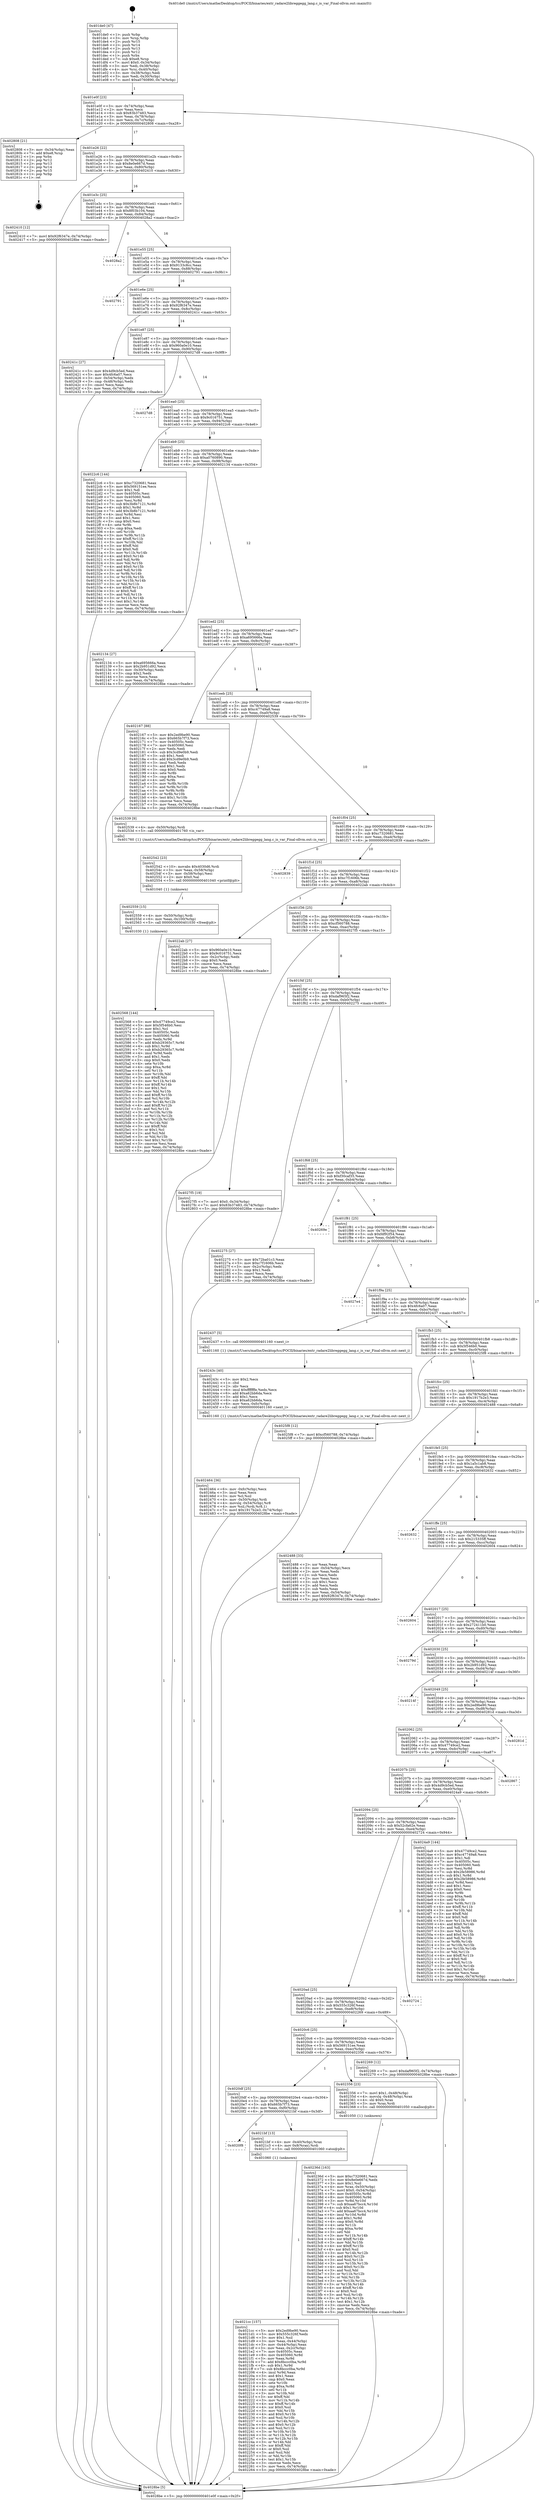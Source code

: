 digraph "0x401de0" {
  label = "0x401de0 (/mnt/c/Users/mathe/Desktop/tcc/POCII/binaries/extr_radare2libreggegg_lang.c_is_var_Final-ollvm.out::main(0))"
  labelloc = "t"
  node[shape=record]

  Entry [label="",width=0.3,height=0.3,shape=circle,fillcolor=black,style=filled]
  "0x401e0f" [label="{
     0x401e0f [23]\l
     | [instrs]\l
     &nbsp;&nbsp;0x401e0f \<+3\>: mov -0x74(%rbp),%eax\l
     &nbsp;&nbsp;0x401e12 \<+2\>: mov %eax,%ecx\l
     &nbsp;&nbsp;0x401e14 \<+6\>: sub $0x83b37483,%ecx\l
     &nbsp;&nbsp;0x401e1a \<+3\>: mov %eax,-0x78(%rbp)\l
     &nbsp;&nbsp;0x401e1d \<+3\>: mov %ecx,-0x7c(%rbp)\l
     &nbsp;&nbsp;0x401e20 \<+6\>: je 0000000000402808 \<main+0xa28\>\l
  }"]
  "0x402808" [label="{
     0x402808 [21]\l
     | [instrs]\l
     &nbsp;&nbsp;0x402808 \<+3\>: mov -0x34(%rbp),%eax\l
     &nbsp;&nbsp;0x40280b \<+7\>: add $0xe8,%rsp\l
     &nbsp;&nbsp;0x402812 \<+1\>: pop %rbx\l
     &nbsp;&nbsp;0x402813 \<+2\>: pop %r12\l
     &nbsp;&nbsp;0x402815 \<+2\>: pop %r13\l
     &nbsp;&nbsp;0x402817 \<+2\>: pop %r14\l
     &nbsp;&nbsp;0x402819 \<+2\>: pop %r15\l
     &nbsp;&nbsp;0x40281b \<+1\>: pop %rbp\l
     &nbsp;&nbsp;0x40281c \<+1\>: ret\l
  }"]
  "0x401e26" [label="{
     0x401e26 [22]\l
     | [instrs]\l
     &nbsp;&nbsp;0x401e26 \<+5\>: jmp 0000000000401e2b \<main+0x4b\>\l
     &nbsp;&nbsp;0x401e2b \<+3\>: mov -0x78(%rbp),%eax\l
     &nbsp;&nbsp;0x401e2e \<+5\>: sub $0x8e0e667d,%eax\l
     &nbsp;&nbsp;0x401e33 \<+3\>: mov %eax,-0x80(%rbp)\l
     &nbsp;&nbsp;0x401e36 \<+6\>: je 0000000000402410 \<main+0x630\>\l
  }"]
  Exit [label="",width=0.3,height=0.3,shape=circle,fillcolor=black,style=filled,peripheries=2]
  "0x402410" [label="{
     0x402410 [12]\l
     | [instrs]\l
     &nbsp;&nbsp;0x402410 \<+7\>: movl $0x92f6347e,-0x74(%rbp)\l
     &nbsp;&nbsp;0x402417 \<+5\>: jmp 00000000004028be \<main+0xade\>\l
  }"]
  "0x401e3c" [label="{
     0x401e3c [25]\l
     | [instrs]\l
     &nbsp;&nbsp;0x401e3c \<+5\>: jmp 0000000000401e41 \<main+0x61\>\l
     &nbsp;&nbsp;0x401e41 \<+3\>: mov -0x78(%rbp),%eax\l
     &nbsp;&nbsp;0x401e44 \<+5\>: sub $0x8f03b104,%eax\l
     &nbsp;&nbsp;0x401e49 \<+6\>: mov %eax,-0x84(%rbp)\l
     &nbsp;&nbsp;0x401e4f \<+6\>: je 00000000004028a2 \<main+0xac2\>\l
  }"]
  "0x402568" [label="{
     0x402568 [144]\l
     | [instrs]\l
     &nbsp;&nbsp;0x402568 \<+5\>: mov $0x47749ce2,%eax\l
     &nbsp;&nbsp;0x40256d \<+5\>: mov $0x5f546b0,%esi\l
     &nbsp;&nbsp;0x402572 \<+2\>: mov $0x1,%cl\l
     &nbsp;&nbsp;0x402574 \<+7\>: mov 0x40505c,%edx\l
     &nbsp;&nbsp;0x40257b \<+8\>: mov 0x405060,%r8d\l
     &nbsp;&nbsp;0x402583 \<+3\>: mov %edx,%r9d\l
     &nbsp;&nbsp;0x402586 \<+7\>: add $0xb29365c7,%r9d\l
     &nbsp;&nbsp;0x40258d \<+4\>: sub $0x1,%r9d\l
     &nbsp;&nbsp;0x402591 \<+7\>: sub $0xb29365c7,%r9d\l
     &nbsp;&nbsp;0x402598 \<+4\>: imul %r9d,%edx\l
     &nbsp;&nbsp;0x40259c \<+3\>: and $0x1,%edx\l
     &nbsp;&nbsp;0x40259f \<+3\>: cmp $0x0,%edx\l
     &nbsp;&nbsp;0x4025a2 \<+4\>: sete %r10b\l
     &nbsp;&nbsp;0x4025a6 \<+4\>: cmp $0xa,%r8d\l
     &nbsp;&nbsp;0x4025aa \<+4\>: setl %r11b\l
     &nbsp;&nbsp;0x4025ae \<+3\>: mov %r10b,%bl\l
     &nbsp;&nbsp;0x4025b1 \<+3\>: xor $0xff,%bl\l
     &nbsp;&nbsp;0x4025b4 \<+3\>: mov %r11b,%r14b\l
     &nbsp;&nbsp;0x4025b7 \<+4\>: xor $0xff,%r14b\l
     &nbsp;&nbsp;0x4025bb \<+3\>: xor $0x1,%cl\l
     &nbsp;&nbsp;0x4025be \<+3\>: mov %bl,%r15b\l
     &nbsp;&nbsp;0x4025c1 \<+4\>: and $0xff,%r15b\l
     &nbsp;&nbsp;0x4025c5 \<+3\>: and %cl,%r10b\l
     &nbsp;&nbsp;0x4025c8 \<+3\>: mov %r14b,%r12b\l
     &nbsp;&nbsp;0x4025cb \<+4\>: and $0xff,%r12b\l
     &nbsp;&nbsp;0x4025cf \<+3\>: and %cl,%r11b\l
     &nbsp;&nbsp;0x4025d2 \<+3\>: or %r10b,%r15b\l
     &nbsp;&nbsp;0x4025d5 \<+3\>: or %r11b,%r12b\l
     &nbsp;&nbsp;0x4025d8 \<+3\>: xor %r12b,%r15b\l
     &nbsp;&nbsp;0x4025db \<+3\>: or %r14b,%bl\l
     &nbsp;&nbsp;0x4025de \<+3\>: xor $0xff,%bl\l
     &nbsp;&nbsp;0x4025e1 \<+3\>: or $0x1,%cl\l
     &nbsp;&nbsp;0x4025e4 \<+2\>: and %cl,%bl\l
     &nbsp;&nbsp;0x4025e6 \<+3\>: or %bl,%r15b\l
     &nbsp;&nbsp;0x4025e9 \<+4\>: test $0x1,%r15b\l
     &nbsp;&nbsp;0x4025ed \<+3\>: cmovne %esi,%eax\l
     &nbsp;&nbsp;0x4025f0 \<+3\>: mov %eax,-0x74(%rbp)\l
     &nbsp;&nbsp;0x4025f3 \<+5\>: jmp 00000000004028be \<main+0xade\>\l
  }"]
  "0x4028a2" [label="{
     0x4028a2\l
  }", style=dashed]
  "0x401e55" [label="{
     0x401e55 [25]\l
     | [instrs]\l
     &nbsp;&nbsp;0x401e55 \<+5\>: jmp 0000000000401e5a \<main+0x7a\>\l
     &nbsp;&nbsp;0x401e5a \<+3\>: mov -0x78(%rbp),%eax\l
     &nbsp;&nbsp;0x401e5d \<+5\>: sub $0x9133c8cc,%eax\l
     &nbsp;&nbsp;0x401e62 \<+6\>: mov %eax,-0x88(%rbp)\l
     &nbsp;&nbsp;0x401e68 \<+6\>: je 0000000000402791 \<main+0x9b1\>\l
  }"]
  "0x402559" [label="{
     0x402559 [15]\l
     | [instrs]\l
     &nbsp;&nbsp;0x402559 \<+4\>: mov -0x50(%rbp),%rdi\l
     &nbsp;&nbsp;0x40255d \<+6\>: mov %eax,-0x100(%rbp)\l
     &nbsp;&nbsp;0x402563 \<+5\>: call 0000000000401030 \<free@plt\>\l
     | [calls]\l
     &nbsp;&nbsp;0x401030 \{1\} (unknown)\l
  }"]
  "0x402791" [label="{
     0x402791\l
  }", style=dashed]
  "0x401e6e" [label="{
     0x401e6e [25]\l
     | [instrs]\l
     &nbsp;&nbsp;0x401e6e \<+5\>: jmp 0000000000401e73 \<main+0x93\>\l
     &nbsp;&nbsp;0x401e73 \<+3\>: mov -0x78(%rbp),%eax\l
     &nbsp;&nbsp;0x401e76 \<+5\>: sub $0x92f6347e,%eax\l
     &nbsp;&nbsp;0x401e7b \<+6\>: mov %eax,-0x8c(%rbp)\l
     &nbsp;&nbsp;0x401e81 \<+6\>: je 000000000040241c \<main+0x63c\>\l
  }"]
  "0x402542" [label="{
     0x402542 [23]\l
     | [instrs]\l
     &nbsp;&nbsp;0x402542 \<+10\>: movabs $0x4030d6,%rdi\l
     &nbsp;&nbsp;0x40254c \<+3\>: mov %eax,-0x58(%rbp)\l
     &nbsp;&nbsp;0x40254f \<+3\>: mov -0x58(%rbp),%esi\l
     &nbsp;&nbsp;0x402552 \<+2\>: mov $0x0,%al\l
     &nbsp;&nbsp;0x402554 \<+5\>: call 0000000000401040 \<printf@plt\>\l
     | [calls]\l
     &nbsp;&nbsp;0x401040 \{1\} (unknown)\l
  }"]
  "0x40241c" [label="{
     0x40241c [27]\l
     | [instrs]\l
     &nbsp;&nbsp;0x40241c \<+5\>: mov $0x4d9cb5ed,%eax\l
     &nbsp;&nbsp;0x402421 \<+5\>: mov $0x4fc6a07,%ecx\l
     &nbsp;&nbsp;0x402426 \<+3\>: mov -0x54(%rbp),%edx\l
     &nbsp;&nbsp;0x402429 \<+3\>: cmp -0x48(%rbp),%edx\l
     &nbsp;&nbsp;0x40242c \<+3\>: cmovl %ecx,%eax\l
     &nbsp;&nbsp;0x40242f \<+3\>: mov %eax,-0x74(%rbp)\l
     &nbsp;&nbsp;0x402432 \<+5\>: jmp 00000000004028be \<main+0xade\>\l
  }"]
  "0x401e87" [label="{
     0x401e87 [25]\l
     | [instrs]\l
     &nbsp;&nbsp;0x401e87 \<+5\>: jmp 0000000000401e8c \<main+0xac\>\l
     &nbsp;&nbsp;0x401e8c \<+3\>: mov -0x78(%rbp),%eax\l
     &nbsp;&nbsp;0x401e8f \<+5\>: sub $0x960a0e10,%eax\l
     &nbsp;&nbsp;0x401e94 \<+6\>: mov %eax,-0x90(%rbp)\l
     &nbsp;&nbsp;0x401e9a \<+6\>: je 00000000004027d8 \<main+0x9f8\>\l
  }"]
  "0x402464" [label="{
     0x402464 [36]\l
     | [instrs]\l
     &nbsp;&nbsp;0x402464 \<+6\>: mov -0xfc(%rbp),%ecx\l
     &nbsp;&nbsp;0x40246a \<+3\>: imul %eax,%ecx\l
     &nbsp;&nbsp;0x40246d \<+3\>: mov %cl,%sil\l
     &nbsp;&nbsp;0x402470 \<+4\>: mov -0x50(%rbp),%rdi\l
     &nbsp;&nbsp;0x402474 \<+4\>: movslq -0x54(%rbp),%r8\l
     &nbsp;&nbsp;0x402478 \<+4\>: mov %sil,(%rdi,%r8,1)\l
     &nbsp;&nbsp;0x40247c \<+7\>: movl $0x1917b2e3,-0x74(%rbp)\l
     &nbsp;&nbsp;0x402483 \<+5\>: jmp 00000000004028be \<main+0xade\>\l
  }"]
  "0x4027d8" [label="{
     0x4027d8\l
  }", style=dashed]
  "0x401ea0" [label="{
     0x401ea0 [25]\l
     | [instrs]\l
     &nbsp;&nbsp;0x401ea0 \<+5\>: jmp 0000000000401ea5 \<main+0xc5\>\l
     &nbsp;&nbsp;0x401ea5 \<+3\>: mov -0x78(%rbp),%eax\l
     &nbsp;&nbsp;0x401ea8 \<+5\>: sub $0x9c016751,%eax\l
     &nbsp;&nbsp;0x401ead \<+6\>: mov %eax,-0x94(%rbp)\l
     &nbsp;&nbsp;0x401eb3 \<+6\>: je 00000000004022c6 \<main+0x4e6\>\l
  }"]
  "0x40243c" [label="{
     0x40243c [40]\l
     | [instrs]\l
     &nbsp;&nbsp;0x40243c \<+5\>: mov $0x2,%ecx\l
     &nbsp;&nbsp;0x402441 \<+1\>: cltd\l
     &nbsp;&nbsp;0x402442 \<+2\>: idiv %ecx\l
     &nbsp;&nbsp;0x402444 \<+6\>: imul $0xfffffffe,%edx,%ecx\l
     &nbsp;&nbsp;0x40244a \<+6\>: add $0xa62bb6da,%ecx\l
     &nbsp;&nbsp;0x402450 \<+3\>: add $0x1,%ecx\l
     &nbsp;&nbsp;0x402453 \<+6\>: sub $0xa62bb6da,%ecx\l
     &nbsp;&nbsp;0x402459 \<+6\>: mov %ecx,-0xfc(%rbp)\l
     &nbsp;&nbsp;0x40245f \<+5\>: call 0000000000401160 \<next_i\>\l
     | [calls]\l
     &nbsp;&nbsp;0x401160 \{1\} (/mnt/c/Users/mathe/Desktop/tcc/POCII/binaries/extr_radare2libreggegg_lang.c_is_var_Final-ollvm.out::next_i)\l
  }"]
  "0x4022c6" [label="{
     0x4022c6 [144]\l
     | [instrs]\l
     &nbsp;&nbsp;0x4022c6 \<+5\>: mov $0xc7320681,%eax\l
     &nbsp;&nbsp;0x4022cb \<+5\>: mov $0x569151ee,%ecx\l
     &nbsp;&nbsp;0x4022d0 \<+2\>: mov $0x1,%dl\l
     &nbsp;&nbsp;0x4022d2 \<+7\>: mov 0x40505c,%esi\l
     &nbsp;&nbsp;0x4022d9 \<+7\>: mov 0x405060,%edi\l
     &nbsp;&nbsp;0x4022e0 \<+3\>: mov %esi,%r8d\l
     &nbsp;&nbsp;0x4022e3 \<+7\>: sub $0x3b8b7121,%r8d\l
     &nbsp;&nbsp;0x4022ea \<+4\>: sub $0x1,%r8d\l
     &nbsp;&nbsp;0x4022ee \<+7\>: add $0x3b8b7121,%r8d\l
     &nbsp;&nbsp;0x4022f5 \<+4\>: imul %r8d,%esi\l
     &nbsp;&nbsp;0x4022f9 \<+3\>: and $0x1,%esi\l
     &nbsp;&nbsp;0x4022fc \<+3\>: cmp $0x0,%esi\l
     &nbsp;&nbsp;0x4022ff \<+4\>: sete %r9b\l
     &nbsp;&nbsp;0x402303 \<+3\>: cmp $0xa,%edi\l
     &nbsp;&nbsp;0x402306 \<+4\>: setl %r10b\l
     &nbsp;&nbsp;0x40230a \<+3\>: mov %r9b,%r11b\l
     &nbsp;&nbsp;0x40230d \<+4\>: xor $0xff,%r11b\l
     &nbsp;&nbsp;0x402311 \<+3\>: mov %r10b,%bl\l
     &nbsp;&nbsp;0x402314 \<+3\>: xor $0xff,%bl\l
     &nbsp;&nbsp;0x402317 \<+3\>: xor $0x0,%dl\l
     &nbsp;&nbsp;0x40231a \<+3\>: mov %r11b,%r14b\l
     &nbsp;&nbsp;0x40231d \<+4\>: and $0x0,%r14b\l
     &nbsp;&nbsp;0x402321 \<+3\>: and %dl,%r9b\l
     &nbsp;&nbsp;0x402324 \<+3\>: mov %bl,%r15b\l
     &nbsp;&nbsp;0x402327 \<+4\>: and $0x0,%r15b\l
     &nbsp;&nbsp;0x40232b \<+3\>: and %dl,%r10b\l
     &nbsp;&nbsp;0x40232e \<+3\>: or %r9b,%r14b\l
     &nbsp;&nbsp;0x402331 \<+3\>: or %r10b,%r15b\l
     &nbsp;&nbsp;0x402334 \<+3\>: xor %r15b,%r14b\l
     &nbsp;&nbsp;0x402337 \<+3\>: or %bl,%r11b\l
     &nbsp;&nbsp;0x40233a \<+4\>: xor $0xff,%r11b\l
     &nbsp;&nbsp;0x40233e \<+3\>: or $0x0,%dl\l
     &nbsp;&nbsp;0x402341 \<+3\>: and %dl,%r11b\l
     &nbsp;&nbsp;0x402344 \<+3\>: or %r11b,%r14b\l
     &nbsp;&nbsp;0x402347 \<+4\>: test $0x1,%r14b\l
     &nbsp;&nbsp;0x40234b \<+3\>: cmovne %ecx,%eax\l
     &nbsp;&nbsp;0x40234e \<+3\>: mov %eax,-0x74(%rbp)\l
     &nbsp;&nbsp;0x402351 \<+5\>: jmp 00000000004028be \<main+0xade\>\l
  }"]
  "0x401eb9" [label="{
     0x401eb9 [25]\l
     | [instrs]\l
     &nbsp;&nbsp;0x401eb9 \<+5\>: jmp 0000000000401ebe \<main+0xde\>\l
     &nbsp;&nbsp;0x401ebe \<+3\>: mov -0x78(%rbp),%eax\l
     &nbsp;&nbsp;0x401ec1 \<+5\>: sub $0xa0760890,%eax\l
     &nbsp;&nbsp;0x401ec6 \<+6\>: mov %eax,-0x98(%rbp)\l
     &nbsp;&nbsp;0x401ecc \<+6\>: je 0000000000402134 \<main+0x354\>\l
  }"]
  "0x40236d" [label="{
     0x40236d [163]\l
     | [instrs]\l
     &nbsp;&nbsp;0x40236d \<+5\>: mov $0xc7320681,%ecx\l
     &nbsp;&nbsp;0x402372 \<+5\>: mov $0x8e0e667d,%edx\l
     &nbsp;&nbsp;0x402377 \<+3\>: mov $0x1,%sil\l
     &nbsp;&nbsp;0x40237a \<+4\>: mov %rax,-0x50(%rbp)\l
     &nbsp;&nbsp;0x40237e \<+7\>: movl $0x0,-0x54(%rbp)\l
     &nbsp;&nbsp;0x402385 \<+8\>: mov 0x40505c,%r8d\l
     &nbsp;&nbsp;0x40238d \<+8\>: mov 0x405060,%r9d\l
     &nbsp;&nbsp;0x402395 \<+3\>: mov %r8d,%r10d\l
     &nbsp;&nbsp;0x402398 \<+7\>: sub $0xaa67bcc4,%r10d\l
     &nbsp;&nbsp;0x40239f \<+4\>: sub $0x1,%r10d\l
     &nbsp;&nbsp;0x4023a3 \<+7\>: add $0xaa67bcc4,%r10d\l
     &nbsp;&nbsp;0x4023aa \<+4\>: imul %r10d,%r8d\l
     &nbsp;&nbsp;0x4023ae \<+4\>: and $0x1,%r8d\l
     &nbsp;&nbsp;0x4023b2 \<+4\>: cmp $0x0,%r8d\l
     &nbsp;&nbsp;0x4023b6 \<+4\>: sete %r11b\l
     &nbsp;&nbsp;0x4023ba \<+4\>: cmp $0xa,%r9d\l
     &nbsp;&nbsp;0x4023be \<+3\>: setl %bl\l
     &nbsp;&nbsp;0x4023c1 \<+3\>: mov %r11b,%r14b\l
     &nbsp;&nbsp;0x4023c4 \<+4\>: xor $0xff,%r14b\l
     &nbsp;&nbsp;0x4023c8 \<+3\>: mov %bl,%r15b\l
     &nbsp;&nbsp;0x4023cb \<+4\>: xor $0xff,%r15b\l
     &nbsp;&nbsp;0x4023cf \<+4\>: xor $0x0,%sil\l
     &nbsp;&nbsp;0x4023d3 \<+3\>: mov %r14b,%r12b\l
     &nbsp;&nbsp;0x4023d6 \<+4\>: and $0x0,%r12b\l
     &nbsp;&nbsp;0x4023da \<+3\>: and %sil,%r11b\l
     &nbsp;&nbsp;0x4023dd \<+3\>: mov %r15b,%r13b\l
     &nbsp;&nbsp;0x4023e0 \<+4\>: and $0x0,%r13b\l
     &nbsp;&nbsp;0x4023e4 \<+3\>: and %sil,%bl\l
     &nbsp;&nbsp;0x4023e7 \<+3\>: or %r11b,%r12b\l
     &nbsp;&nbsp;0x4023ea \<+3\>: or %bl,%r13b\l
     &nbsp;&nbsp;0x4023ed \<+3\>: xor %r13b,%r12b\l
     &nbsp;&nbsp;0x4023f0 \<+3\>: or %r15b,%r14b\l
     &nbsp;&nbsp;0x4023f3 \<+4\>: xor $0xff,%r14b\l
     &nbsp;&nbsp;0x4023f7 \<+4\>: or $0x0,%sil\l
     &nbsp;&nbsp;0x4023fb \<+3\>: and %sil,%r14b\l
     &nbsp;&nbsp;0x4023fe \<+3\>: or %r14b,%r12b\l
     &nbsp;&nbsp;0x402401 \<+4\>: test $0x1,%r12b\l
     &nbsp;&nbsp;0x402405 \<+3\>: cmovne %edx,%ecx\l
     &nbsp;&nbsp;0x402408 \<+3\>: mov %ecx,-0x74(%rbp)\l
     &nbsp;&nbsp;0x40240b \<+5\>: jmp 00000000004028be \<main+0xade\>\l
  }"]
  "0x402134" [label="{
     0x402134 [27]\l
     | [instrs]\l
     &nbsp;&nbsp;0x402134 \<+5\>: mov $0xa695666a,%eax\l
     &nbsp;&nbsp;0x402139 \<+5\>: mov $0x2b951d92,%ecx\l
     &nbsp;&nbsp;0x40213e \<+3\>: mov -0x30(%rbp),%edx\l
     &nbsp;&nbsp;0x402141 \<+3\>: cmp $0x2,%edx\l
     &nbsp;&nbsp;0x402144 \<+3\>: cmovne %ecx,%eax\l
     &nbsp;&nbsp;0x402147 \<+3\>: mov %eax,-0x74(%rbp)\l
     &nbsp;&nbsp;0x40214a \<+5\>: jmp 00000000004028be \<main+0xade\>\l
  }"]
  "0x401ed2" [label="{
     0x401ed2 [25]\l
     | [instrs]\l
     &nbsp;&nbsp;0x401ed2 \<+5\>: jmp 0000000000401ed7 \<main+0xf7\>\l
     &nbsp;&nbsp;0x401ed7 \<+3\>: mov -0x78(%rbp),%eax\l
     &nbsp;&nbsp;0x401eda \<+5\>: sub $0xa695666a,%eax\l
     &nbsp;&nbsp;0x401edf \<+6\>: mov %eax,-0x9c(%rbp)\l
     &nbsp;&nbsp;0x401ee5 \<+6\>: je 0000000000402167 \<main+0x387\>\l
  }"]
  "0x4028be" [label="{
     0x4028be [5]\l
     | [instrs]\l
     &nbsp;&nbsp;0x4028be \<+5\>: jmp 0000000000401e0f \<main+0x2f\>\l
  }"]
  "0x401de0" [label="{
     0x401de0 [47]\l
     | [instrs]\l
     &nbsp;&nbsp;0x401de0 \<+1\>: push %rbp\l
     &nbsp;&nbsp;0x401de1 \<+3\>: mov %rsp,%rbp\l
     &nbsp;&nbsp;0x401de4 \<+2\>: push %r15\l
     &nbsp;&nbsp;0x401de6 \<+2\>: push %r14\l
     &nbsp;&nbsp;0x401de8 \<+2\>: push %r13\l
     &nbsp;&nbsp;0x401dea \<+2\>: push %r12\l
     &nbsp;&nbsp;0x401dec \<+1\>: push %rbx\l
     &nbsp;&nbsp;0x401ded \<+7\>: sub $0xe8,%rsp\l
     &nbsp;&nbsp;0x401df4 \<+7\>: movl $0x0,-0x34(%rbp)\l
     &nbsp;&nbsp;0x401dfb \<+3\>: mov %edi,-0x38(%rbp)\l
     &nbsp;&nbsp;0x401dfe \<+4\>: mov %rsi,-0x40(%rbp)\l
     &nbsp;&nbsp;0x401e02 \<+3\>: mov -0x38(%rbp),%edi\l
     &nbsp;&nbsp;0x401e05 \<+3\>: mov %edi,-0x30(%rbp)\l
     &nbsp;&nbsp;0x401e08 \<+7\>: movl $0xa0760890,-0x74(%rbp)\l
  }"]
  "0x4021cc" [label="{
     0x4021cc [157]\l
     | [instrs]\l
     &nbsp;&nbsp;0x4021cc \<+5\>: mov $0x2ed9be90,%ecx\l
     &nbsp;&nbsp;0x4021d1 \<+5\>: mov $0x555c326f,%edx\l
     &nbsp;&nbsp;0x4021d6 \<+3\>: mov $0x1,%sil\l
     &nbsp;&nbsp;0x4021d9 \<+3\>: mov %eax,-0x44(%rbp)\l
     &nbsp;&nbsp;0x4021dc \<+3\>: mov -0x44(%rbp),%eax\l
     &nbsp;&nbsp;0x4021df \<+3\>: mov %eax,-0x2c(%rbp)\l
     &nbsp;&nbsp;0x4021e2 \<+7\>: mov 0x40505c,%eax\l
     &nbsp;&nbsp;0x4021e9 \<+8\>: mov 0x405060,%r8d\l
     &nbsp;&nbsp;0x4021f1 \<+3\>: mov %eax,%r9d\l
     &nbsp;&nbsp;0x4021f4 \<+7\>: add $0x8bccc0ba,%r9d\l
     &nbsp;&nbsp;0x4021fb \<+4\>: sub $0x1,%r9d\l
     &nbsp;&nbsp;0x4021ff \<+7\>: sub $0x8bccc0ba,%r9d\l
     &nbsp;&nbsp;0x402206 \<+4\>: imul %r9d,%eax\l
     &nbsp;&nbsp;0x40220a \<+3\>: and $0x1,%eax\l
     &nbsp;&nbsp;0x40220d \<+3\>: cmp $0x0,%eax\l
     &nbsp;&nbsp;0x402210 \<+4\>: sete %r10b\l
     &nbsp;&nbsp;0x402214 \<+4\>: cmp $0xa,%r8d\l
     &nbsp;&nbsp;0x402218 \<+4\>: setl %r11b\l
     &nbsp;&nbsp;0x40221c \<+3\>: mov %r10b,%bl\l
     &nbsp;&nbsp;0x40221f \<+3\>: xor $0xff,%bl\l
     &nbsp;&nbsp;0x402222 \<+3\>: mov %r11b,%r14b\l
     &nbsp;&nbsp;0x402225 \<+4\>: xor $0xff,%r14b\l
     &nbsp;&nbsp;0x402229 \<+4\>: xor $0x0,%sil\l
     &nbsp;&nbsp;0x40222d \<+3\>: mov %bl,%r15b\l
     &nbsp;&nbsp;0x402230 \<+4\>: and $0x0,%r15b\l
     &nbsp;&nbsp;0x402234 \<+3\>: and %sil,%r10b\l
     &nbsp;&nbsp;0x402237 \<+3\>: mov %r14b,%r12b\l
     &nbsp;&nbsp;0x40223a \<+4\>: and $0x0,%r12b\l
     &nbsp;&nbsp;0x40223e \<+3\>: and %sil,%r11b\l
     &nbsp;&nbsp;0x402241 \<+3\>: or %r10b,%r15b\l
     &nbsp;&nbsp;0x402244 \<+3\>: or %r11b,%r12b\l
     &nbsp;&nbsp;0x402247 \<+3\>: xor %r12b,%r15b\l
     &nbsp;&nbsp;0x40224a \<+3\>: or %r14b,%bl\l
     &nbsp;&nbsp;0x40224d \<+3\>: xor $0xff,%bl\l
     &nbsp;&nbsp;0x402250 \<+4\>: or $0x0,%sil\l
     &nbsp;&nbsp;0x402254 \<+3\>: and %sil,%bl\l
     &nbsp;&nbsp;0x402257 \<+3\>: or %bl,%r15b\l
     &nbsp;&nbsp;0x40225a \<+4\>: test $0x1,%r15b\l
     &nbsp;&nbsp;0x40225e \<+3\>: cmovne %edx,%ecx\l
     &nbsp;&nbsp;0x402261 \<+3\>: mov %ecx,-0x74(%rbp)\l
     &nbsp;&nbsp;0x402264 \<+5\>: jmp 00000000004028be \<main+0xade\>\l
  }"]
  "0x402167" [label="{
     0x402167 [88]\l
     | [instrs]\l
     &nbsp;&nbsp;0x402167 \<+5\>: mov $0x2ed9be90,%eax\l
     &nbsp;&nbsp;0x40216c \<+5\>: mov $0x665b7f73,%ecx\l
     &nbsp;&nbsp;0x402171 \<+7\>: mov 0x40505c,%edx\l
     &nbsp;&nbsp;0x402178 \<+7\>: mov 0x405060,%esi\l
     &nbsp;&nbsp;0x40217f \<+2\>: mov %edx,%edi\l
     &nbsp;&nbsp;0x402181 \<+6\>: sub $0x3cd9e0b9,%edi\l
     &nbsp;&nbsp;0x402187 \<+3\>: sub $0x1,%edi\l
     &nbsp;&nbsp;0x40218a \<+6\>: add $0x3cd9e0b9,%edi\l
     &nbsp;&nbsp;0x402190 \<+3\>: imul %edi,%edx\l
     &nbsp;&nbsp;0x402193 \<+3\>: and $0x1,%edx\l
     &nbsp;&nbsp;0x402196 \<+3\>: cmp $0x0,%edx\l
     &nbsp;&nbsp;0x402199 \<+4\>: sete %r8b\l
     &nbsp;&nbsp;0x40219d \<+3\>: cmp $0xa,%esi\l
     &nbsp;&nbsp;0x4021a0 \<+4\>: setl %r9b\l
     &nbsp;&nbsp;0x4021a4 \<+3\>: mov %r8b,%r10b\l
     &nbsp;&nbsp;0x4021a7 \<+3\>: and %r9b,%r10b\l
     &nbsp;&nbsp;0x4021aa \<+3\>: xor %r9b,%r8b\l
     &nbsp;&nbsp;0x4021ad \<+3\>: or %r8b,%r10b\l
     &nbsp;&nbsp;0x4021b0 \<+4\>: test $0x1,%r10b\l
     &nbsp;&nbsp;0x4021b4 \<+3\>: cmovne %ecx,%eax\l
     &nbsp;&nbsp;0x4021b7 \<+3\>: mov %eax,-0x74(%rbp)\l
     &nbsp;&nbsp;0x4021ba \<+5\>: jmp 00000000004028be \<main+0xade\>\l
  }"]
  "0x401eeb" [label="{
     0x401eeb [25]\l
     | [instrs]\l
     &nbsp;&nbsp;0x401eeb \<+5\>: jmp 0000000000401ef0 \<main+0x110\>\l
     &nbsp;&nbsp;0x401ef0 \<+3\>: mov -0x78(%rbp),%eax\l
     &nbsp;&nbsp;0x401ef3 \<+5\>: sub $0xc47749a8,%eax\l
     &nbsp;&nbsp;0x401ef8 \<+6\>: mov %eax,-0xa0(%rbp)\l
     &nbsp;&nbsp;0x401efe \<+6\>: je 0000000000402539 \<main+0x759\>\l
  }"]
  "0x4020f8" [label="{
     0x4020f8\l
  }", style=dashed]
  "0x402539" [label="{
     0x402539 [9]\l
     | [instrs]\l
     &nbsp;&nbsp;0x402539 \<+4\>: mov -0x50(%rbp),%rdi\l
     &nbsp;&nbsp;0x40253d \<+5\>: call 0000000000401760 \<is_var\>\l
     | [calls]\l
     &nbsp;&nbsp;0x401760 \{1\} (/mnt/c/Users/mathe/Desktop/tcc/POCII/binaries/extr_radare2libreggegg_lang.c_is_var_Final-ollvm.out::is_var)\l
  }"]
  "0x401f04" [label="{
     0x401f04 [25]\l
     | [instrs]\l
     &nbsp;&nbsp;0x401f04 \<+5\>: jmp 0000000000401f09 \<main+0x129\>\l
     &nbsp;&nbsp;0x401f09 \<+3\>: mov -0x78(%rbp),%eax\l
     &nbsp;&nbsp;0x401f0c \<+5\>: sub $0xc7320681,%eax\l
     &nbsp;&nbsp;0x401f11 \<+6\>: mov %eax,-0xa4(%rbp)\l
     &nbsp;&nbsp;0x401f17 \<+6\>: je 0000000000402839 \<main+0xa59\>\l
  }"]
  "0x4021bf" [label="{
     0x4021bf [13]\l
     | [instrs]\l
     &nbsp;&nbsp;0x4021bf \<+4\>: mov -0x40(%rbp),%rax\l
     &nbsp;&nbsp;0x4021c3 \<+4\>: mov 0x8(%rax),%rdi\l
     &nbsp;&nbsp;0x4021c7 \<+5\>: call 0000000000401060 \<atoi@plt\>\l
     | [calls]\l
     &nbsp;&nbsp;0x401060 \{1\} (unknown)\l
  }"]
  "0x402839" [label="{
     0x402839\l
  }", style=dashed]
  "0x401f1d" [label="{
     0x401f1d [25]\l
     | [instrs]\l
     &nbsp;&nbsp;0x401f1d \<+5\>: jmp 0000000000401f22 \<main+0x142\>\l
     &nbsp;&nbsp;0x401f22 \<+3\>: mov -0x78(%rbp),%eax\l
     &nbsp;&nbsp;0x401f25 \<+5\>: sub $0xc7f1606b,%eax\l
     &nbsp;&nbsp;0x401f2a \<+6\>: mov %eax,-0xa8(%rbp)\l
     &nbsp;&nbsp;0x401f30 \<+6\>: je 00000000004022ab \<main+0x4cb\>\l
  }"]
  "0x4020df" [label="{
     0x4020df [25]\l
     | [instrs]\l
     &nbsp;&nbsp;0x4020df \<+5\>: jmp 00000000004020e4 \<main+0x304\>\l
     &nbsp;&nbsp;0x4020e4 \<+3\>: mov -0x78(%rbp),%eax\l
     &nbsp;&nbsp;0x4020e7 \<+5\>: sub $0x665b7f73,%eax\l
     &nbsp;&nbsp;0x4020ec \<+6\>: mov %eax,-0xf0(%rbp)\l
     &nbsp;&nbsp;0x4020f2 \<+6\>: je 00000000004021bf \<main+0x3df\>\l
  }"]
  "0x4022ab" [label="{
     0x4022ab [27]\l
     | [instrs]\l
     &nbsp;&nbsp;0x4022ab \<+5\>: mov $0x960a0e10,%eax\l
     &nbsp;&nbsp;0x4022b0 \<+5\>: mov $0x9c016751,%ecx\l
     &nbsp;&nbsp;0x4022b5 \<+3\>: mov -0x2c(%rbp),%edx\l
     &nbsp;&nbsp;0x4022b8 \<+3\>: cmp $0x0,%edx\l
     &nbsp;&nbsp;0x4022bb \<+3\>: cmove %ecx,%eax\l
     &nbsp;&nbsp;0x4022be \<+3\>: mov %eax,-0x74(%rbp)\l
     &nbsp;&nbsp;0x4022c1 \<+5\>: jmp 00000000004028be \<main+0xade\>\l
  }"]
  "0x401f36" [label="{
     0x401f36 [25]\l
     | [instrs]\l
     &nbsp;&nbsp;0x401f36 \<+5\>: jmp 0000000000401f3b \<main+0x15b\>\l
     &nbsp;&nbsp;0x401f3b \<+3\>: mov -0x78(%rbp),%eax\l
     &nbsp;&nbsp;0x401f3e \<+5\>: sub $0xcf560788,%eax\l
     &nbsp;&nbsp;0x401f43 \<+6\>: mov %eax,-0xac(%rbp)\l
     &nbsp;&nbsp;0x401f49 \<+6\>: je 00000000004027f5 \<main+0xa15\>\l
  }"]
  "0x402356" [label="{
     0x402356 [23]\l
     | [instrs]\l
     &nbsp;&nbsp;0x402356 \<+7\>: movl $0x1,-0x48(%rbp)\l
     &nbsp;&nbsp;0x40235d \<+4\>: movslq -0x48(%rbp),%rax\l
     &nbsp;&nbsp;0x402361 \<+4\>: shl $0x0,%rax\l
     &nbsp;&nbsp;0x402365 \<+3\>: mov %rax,%rdi\l
     &nbsp;&nbsp;0x402368 \<+5\>: call 0000000000401050 \<malloc@plt\>\l
     | [calls]\l
     &nbsp;&nbsp;0x401050 \{1\} (unknown)\l
  }"]
  "0x4027f5" [label="{
     0x4027f5 [19]\l
     | [instrs]\l
     &nbsp;&nbsp;0x4027f5 \<+7\>: movl $0x0,-0x34(%rbp)\l
     &nbsp;&nbsp;0x4027fc \<+7\>: movl $0x83b37483,-0x74(%rbp)\l
     &nbsp;&nbsp;0x402803 \<+5\>: jmp 00000000004028be \<main+0xade\>\l
  }"]
  "0x401f4f" [label="{
     0x401f4f [25]\l
     | [instrs]\l
     &nbsp;&nbsp;0x401f4f \<+5\>: jmp 0000000000401f54 \<main+0x174\>\l
     &nbsp;&nbsp;0x401f54 \<+3\>: mov -0x78(%rbp),%eax\l
     &nbsp;&nbsp;0x401f57 \<+5\>: sub $0xdaf965f2,%eax\l
     &nbsp;&nbsp;0x401f5c \<+6\>: mov %eax,-0xb0(%rbp)\l
     &nbsp;&nbsp;0x401f62 \<+6\>: je 0000000000402275 \<main+0x495\>\l
  }"]
  "0x4020c6" [label="{
     0x4020c6 [25]\l
     | [instrs]\l
     &nbsp;&nbsp;0x4020c6 \<+5\>: jmp 00000000004020cb \<main+0x2eb\>\l
     &nbsp;&nbsp;0x4020cb \<+3\>: mov -0x78(%rbp),%eax\l
     &nbsp;&nbsp;0x4020ce \<+5\>: sub $0x569151ee,%eax\l
     &nbsp;&nbsp;0x4020d3 \<+6\>: mov %eax,-0xec(%rbp)\l
     &nbsp;&nbsp;0x4020d9 \<+6\>: je 0000000000402356 \<main+0x576\>\l
  }"]
  "0x402275" [label="{
     0x402275 [27]\l
     | [instrs]\l
     &nbsp;&nbsp;0x402275 \<+5\>: mov $0x72ba01c3,%eax\l
     &nbsp;&nbsp;0x40227a \<+5\>: mov $0xc7f1606b,%ecx\l
     &nbsp;&nbsp;0x40227f \<+3\>: mov -0x2c(%rbp),%edx\l
     &nbsp;&nbsp;0x402282 \<+3\>: cmp $0x1,%edx\l
     &nbsp;&nbsp;0x402285 \<+3\>: cmovl %ecx,%eax\l
     &nbsp;&nbsp;0x402288 \<+3\>: mov %eax,-0x74(%rbp)\l
     &nbsp;&nbsp;0x40228b \<+5\>: jmp 00000000004028be \<main+0xade\>\l
  }"]
  "0x401f68" [label="{
     0x401f68 [25]\l
     | [instrs]\l
     &nbsp;&nbsp;0x401f68 \<+5\>: jmp 0000000000401f6d \<main+0x18d\>\l
     &nbsp;&nbsp;0x401f6d \<+3\>: mov -0x78(%rbp),%eax\l
     &nbsp;&nbsp;0x401f70 \<+5\>: sub $0xf30caf35,%eax\l
     &nbsp;&nbsp;0x401f75 \<+6\>: mov %eax,-0xb4(%rbp)\l
     &nbsp;&nbsp;0x401f7b \<+6\>: je 000000000040269e \<main+0x8be\>\l
  }"]
  "0x402269" [label="{
     0x402269 [12]\l
     | [instrs]\l
     &nbsp;&nbsp;0x402269 \<+7\>: movl $0xdaf965f2,-0x74(%rbp)\l
     &nbsp;&nbsp;0x402270 \<+5\>: jmp 00000000004028be \<main+0xade\>\l
  }"]
  "0x40269e" [label="{
     0x40269e\l
  }", style=dashed]
  "0x401f81" [label="{
     0x401f81 [25]\l
     | [instrs]\l
     &nbsp;&nbsp;0x401f81 \<+5\>: jmp 0000000000401f86 \<main+0x1a6\>\l
     &nbsp;&nbsp;0x401f86 \<+3\>: mov -0x78(%rbp),%eax\l
     &nbsp;&nbsp;0x401f89 \<+5\>: sub $0xfdf92f54,%eax\l
     &nbsp;&nbsp;0x401f8e \<+6\>: mov %eax,-0xb8(%rbp)\l
     &nbsp;&nbsp;0x401f94 \<+6\>: je 00000000004027e4 \<main+0xa04\>\l
  }"]
  "0x4020ad" [label="{
     0x4020ad [25]\l
     | [instrs]\l
     &nbsp;&nbsp;0x4020ad \<+5\>: jmp 00000000004020b2 \<main+0x2d2\>\l
     &nbsp;&nbsp;0x4020b2 \<+3\>: mov -0x78(%rbp),%eax\l
     &nbsp;&nbsp;0x4020b5 \<+5\>: sub $0x555c326f,%eax\l
     &nbsp;&nbsp;0x4020ba \<+6\>: mov %eax,-0xe8(%rbp)\l
     &nbsp;&nbsp;0x4020c0 \<+6\>: je 0000000000402269 \<main+0x489\>\l
  }"]
  "0x4027e4" [label="{
     0x4027e4\l
  }", style=dashed]
  "0x401f9a" [label="{
     0x401f9a [25]\l
     | [instrs]\l
     &nbsp;&nbsp;0x401f9a \<+5\>: jmp 0000000000401f9f \<main+0x1bf\>\l
     &nbsp;&nbsp;0x401f9f \<+3\>: mov -0x78(%rbp),%eax\l
     &nbsp;&nbsp;0x401fa2 \<+5\>: sub $0x4fc6a07,%eax\l
     &nbsp;&nbsp;0x401fa7 \<+6\>: mov %eax,-0xbc(%rbp)\l
     &nbsp;&nbsp;0x401fad \<+6\>: je 0000000000402437 \<main+0x657\>\l
  }"]
  "0x402724" [label="{
     0x402724\l
  }", style=dashed]
  "0x402437" [label="{
     0x402437 [5]\l
     | [instrs]\l
     &nbsp;&nbsp;0x402437 \<+5\>: call 0000000000401160 \<next_i\>\l
     | [calls]\l
     &nbsp;&nbsp;0x401160 \{1\} (/mnt/c/Users/mathe/Desktop/tcc/POCII/binaries/extr_radare2libreggegg_lang.c_is_var_Final-ollvm.out::next_i)\l
  }"]
  "0x401fb3" [label="{
     0x401fb3 [25]\l
     | [instrs]\l
     &nbsp;&nbsp;0x401fb3 \<+5\>: jmp 0000000000401fb8 \<main+0x1d8\>\l
     &nbsp;&nbsp;0x401fb8 \<+3\>: mov -0x78(%rbp),%eax\l
     &nbsp;&nbsp;0x401fbb \<+5\>: sub $0x5f546b0,%eax\l
     &nbsp;&nbsp;0x401fc0 \<+6\>: mov %eax,-0xc0(%rbp)\l
     &nbsp;&nbsp;0x401fc6 \<+6\>: je 00000000004025f8 \<main+0x818\>\l
  }"]
  "0x402094" [label="{
     0x402094 [25]\l
     | [instrs]\l
     &nbsp;&nbsp;0x402094 \<+5\>: jmp 0000000000402099 \<main+0x2b9\>\l
     &nbsp;&nbsp;0x402099 \<+3\>: mov -0x78(%rbp),%eax\l
     &nbsp;&nbsp;0x40209c \<+5\>: sub $0x52cfa62e,%eax\l
     &nbsp;&nbsp;0x4020a1 \<+6\>: mov %eax,-0xe4(%rbp)\l
     &nbsp;&nbsp;0x4020a7 \<+6\>: je 0000000000402724 \<main+0x944\>\l
  }"]
  "0x4025f8" [label="{
     0x4025f8 [12]\l
     | [instrs]\l
     &nbsp;&nbsp;0x4025f8 \<+7\>: movl $0xcf560788,-0x74(%rbp)\l
     &nbsp;&nbsp;0x4025ff \<+5\>: jmp 00000000004028be \<main+0xade\>\l
  }"]
  "0x401fcc" [label="{
     0x401fcc [25]\l
     | [instrs]\l
     &nbsp;&nbsp;0x401fcc \<+5\>: jmp 0000000000401fd1 \<main+0x1f1\>\l
     &nbsp;&nbsp;0x401fd1 \<+3\>: mov -0x78(%rbp),%eax\l
     &nbsp;&nbsp;0x401fd4 \<+5\>: sub $0x1917b2e3,%eax\l
     &nbsp;&nbsp;0x401fd9 \<+6\>: mov %eax,-0xc4(%rbp)\l
     &nbsp;&nbsp;0x401fdf \<+6\>: je 0000000000402488 \<main+0x6a8\>\l
  }"]
  "0x4024a9" [label="{
     0x4024a9 [144]\l
     | [instrs]\l
     &nbsp;&nbsp;0x4024a9 \<+5\>: mov $0x47749ce2,%eax\l
     &nbsp;&nbsp;0x4024ae \<+5\>: mov $0xc47749a8,%ecx\l
     &nbsp;&nbsp;0x4024b3 \<+2\>: mov $0x1,%dl\l
     &nbsp;&nbsp;0x4024b5 \<+7\>: mov 0x40505c,%esi\l
     &nbsp;&nbsp;0x4024bc \<+7\>: mov 0x405060,%edi\l
     &nbsp;&nbsp;0x4024c3 \<+3\>: mov %esi,%r8d\l
     &nbsp;&nbsp;0x4024c6 \<+7\>: sub $0x2fe58986,%r8d\l
     &nbsp;&nbsp;0x4024cd \<+4\>: sub $0x1,%r8d\l
     &nbsp;&nbsp;0x4024d1 \<+7\>: add $0x2fe58986,%r8d\l
     &nbsp;&nbsp;0x4024d8 \<+4\>: imul %r8d,%esi\l
     &nbsp;&nbsp;0x4024dc \<+3\>: and $0x1,%esi\l
     &nbsp;&nbsp;0x4024df \<+3\>: cmp $0x0,%esi\l
     &nbsp;&nbsp;0x4024e2 \<+4\>: sete %r9b\l
     &nbsp;&nbsp;0x4024e6 \<+3\>: cmp $0xa,%edi\l
     &nbsp;&nbsp;0x4024e9 \<+4\>: setl %r10b\l
     &nbsp;&nbsp;0x4024ed \<+3\>: mov %r9b,%r11b\l
     &nbsp;&nbsp;0x4024f0 \<+4\>: xor $0xff,%r11b\l
     &nbsp;&nbsp;0x4024f4 \<+3\>: mov %r10b,%bl\l
     &nbsp;&nbsp;0x4024f7 \<+3\>: xor $0xff,%bl\l
     &nbsp;&nbsp;0x4024fa \<+3\>: xor $0x0,%dl\l
     &nbsp;&nbsp;0x4024fd \<+3\>: mov %r11b,%r14b\l
     &nbsp;&nbsp;0x402500 \<+4\>: and $0x0,%r14b\l
     &nbsp;&nbsp;0x402504 \<+3\>: and %dl,%r9b\l
     &nbsp;&nbsp;0x402507 \<+3\>: mov %bl,%r15b\l
     &nbsp;&nbsp;0x40250a \<+4\>: and $0x0,%r15b\l
     &nbsp;&nbsp;0x40250e \<+3\>: and %dl,%r10b\l
     &nbsp;&nbsp;0x402511 \<+3\>: or %r9b,%r14b\l
     &nbsp;&nbsp;0x402514 \<+3\>: or %r10b,%r15b\l
     &nbsp;&nbsp;0x402517 \<+3\>: xor %r15b,%r14b\l
     &nbsp;&nbsp;0x40251a \<+3\>: or %bl,%r11b\l
     &nbsp;&nbsp;0x40251d \<+4\>: xor $0xff,%r11b\l
     &nbsp;&nbsp;0x402521 \<+3\>: or $0x0,%dl\l
     &nbsp;&nbsp;0x402524 \<+3\>: and %dl,%r11b\l
     &nbsp;&nbsp;0x402527 \<+3\>: or %r11b,%r14b\l
     &nbsp;&nbsp;0x40252a \<+4\>: test $0x1,%r14b\l
     &nbsp;&nbsp;0x40252e \<+3\>: cmovne %ecx,%eax\l
     &nbsp;&nbsp;0x402531 \<+3\>: mov %eax,-0x74(%rbp)\l
     &nbsp;&nbsp;0x402534 \<+5\>: jmp 00000000004028be \<main+0xade\>\l
  }"]
  "0x402488" [label="{
     0x402488 [33]\l
     | [instrs]\l
     &nbsp;&nbsp;0x402488 \<+2\>: xor %eax,%eax\l
     &nbsp;&nbsp;0x40248a \<+3\>: mov -0x54(%rbp),%ecx\l
     &nbsp;&nbsp;0x40248d \<+2\>: mov %eax,%edx\l
     &nbsp;&nbsp;0x40248f \<+2\>: sub %ecx,%edx\l
     &nbsp;&nbsp;0x402491 \<+2\>: mov %eax,%ecx\l
     &nbsp;&nbsp;0x402493 \<+3\>: sub $0x1,%ecx\l
     &nbsp;&nbsp;0x402496 \<+2\>: add %ecx,%edx\l
     &nbsp;&nbsp;0x402498 \<+2\>: sub %edx,%eax\l
     &nbsp;&nbsp;0x40249a \<+3\>: mov %eax,-0x54(%rbp)\l
     &nbsp;&nbsp;0x40249d \<+7\>: movl $0x92f6347e,-0x74(%rbp)\l
     &nbsp;&nbsp;0x4024a4 \<+5\>: jmp 00000000004028be \<main+0xade\>\l
  }"]
  "0x401fe5" [label="{
     0x401fe5 [25]\l
     | [instrs]\l
     &nbsp;&nbsp;0x401fe5 \<+5\>: jmp 0000000000401fea \<main+0x20a\>\l
     &nbsp;&nbsp;0x401fea \<+3\>: mov -0x78(%rbp),%eax\l
     &nbsp;&nbsp;0x401fed \<+5\>: sub $0x1a5c1ab8,%eax\l
     &nbsp;&nbsp;0x401ff2 \<+6\>: mov %eax,-0xc8(%rbp)\l
     &nbsp;&nbsp;0x401ff8 \<+6\>: je 0000000000402632 \<main+0x852\>\l
  }"]
  "0x40207b" [label="{
     0x40207b [25]\l
     | [instrs]\l
     &nbsp;&nbsp;0x40207b \<+5\>: jmp 0000000000402080 \<main+0x2a0\>\l
     &nbsp;&nbsp;0x402080 \<+3\>: mov -0x78(%rbp),%eax\l
     &nbsp;&nbsp;0x402083 \<+5\>: sub $0x4d9cb5ed,%eax\l
     &nbsp;&nbsp;0x402088 \<+6\>: mov %eax,-0xe0(%rbp)\l
     &nbsp;&nbsp;0x40208e \<+6\>: je 00000000004024a9 \<main+0x6c9\>\l
  }"]
  "0x402632" [label="{
     0x402632\l
  }", style=dashed]
  "0x401ffe" [label="{
     0x401ffe [25]\l
     | [instrs]\l
     &nbsp;&nbsp;0x401ffe \<+5\>: jmp 0000000000402003 \<main+0x223\>\l
     &nbsp;&nbsp;0x402003 \<+3\>: mov -0x78(%rbp),%eax\l
     &nbsp;&nbsp;0x402006 \<+5\>: sub $0x215335ff,%eax\l
     &nbsp;&nbsp;0x40200b \<+6\>: mov %eax,-0xcc(%rbp)\l
     &nbsp;&nbsp;0x402011 \<+6\>: je 0000000000402604 \<main+0x824\>\l
  }"]
  "0x402867" [label="{
     0x402867\l
  }", style=dashed]
  "0x402604" [label="{
     0x402604\l
  }", style=dashed]
  "0x402017" [label="{
     0x402017 [25]\l
     | [instrs]\l
     &nbsp;&nbsp;0x402017 \<+5\>: jmp 000000000040201c \<main+0x23c\>\l
     &nbsp;&nbsp;0x40201c \<+3\>: mov -0x78(%rbp),%eax\l
     &nbsp;&nbsp;0x40201f \<+5\>: sub $0x272411b0,%eax\l
     &nbsp;&nbsp;0x402024 \<+6\>: mov %eax,-0xd0(%rbp)\l
     &nbsp;&nbsp;0x40202a \<+6\>: je 000000000040279d \<main+0x9bd\>\l
  }"]
  "0x402062" [label="{
     0x402062 [25]\l
     | [instrs]\l
     &nbsp;&nbsp;0x402062 \<+5\>: jmp 0000000000402067 \<main+0x287\>\l
     &nbsp;&nbsp;0x402067 \<+3\>: mov -0x78(%rbp),%eax\l
     &nbsp;&nbsp;0x40206a \<+5\>: sub $0x47749ce2,%eax\l
     &nbsp;&nbsp;0x40206f \<+6\>: mov %eax,-0xdc(%rbp)\l
     &nbsp;&nbsp;0x402075 \<+6\>: je 0000000000402867 \<main+0xa87\>\l
  }"]
  "0x40279d" [label="{
     0x40279d\l
  }", style=dashed]
  "0x402030" [label="{
     0x402030 [25]\l
     | [instrs]\l
     &nbsp;&nbsp;0x402030 \<+5\>: jmp 0000000000402035 \<main+0x255\>\l
     &nbsp;&nbsp;0x402035 \<+3\>: mov -0x78(%rbp),%eax\l
     &nbsp;&nbsp;0x402038 \<+5\>: sub $0x2b951d92,%eax\l
     &nbsp;&nbsp;0x40203d \<+6\>: mov %eax,-0xd4(%rbp)\l
     &nbsp;&nbsp;0x402043 \<+6\>: je 000000000040214f \<main+0x36f\>\l
  }"]
  "0x40281d" [label="{
     0x40281d\l
  }", style=dashed]
  "0x40214f" [label="{
     0x40214f\l
  }", style=dashed]
  "0x402049" [label="{
     0x402049 [25]\l
     | [instrs]\l
     &nbsp;&nbsp;0x402049 \<+5\>: jmp 000000000040204e \<main+0x26e\>\l
     &nbsp;&nbsp;0x40204e \<+3\>: mov -0x78(%rbp),%eax\l
     &nbsp;&nbsp;0x402051 \<+5\>: sub $0x2ed9be90,%eax\l
     &nbsp;&nbsp;0x402056 \<+6\>: mov %eax,-0xd8(%rbp)\l
     &nbsp;&nbsp;0x40205c \<+6\>: je 000000000040281d \<main+0xa3d\>\l
  }"]
  Entry -> "0x401de0" [label=" 1"]
  "0x401e0f" -> "0x402808" [label=" 1"]
  "0x401e0f" -> "0x401e26" [label=" 17"]
  "0x402808" -> Exit [label=" 1"]
  "0x401e26" -> "0x402410" [label=" 1"]
  "0x401e26" -> "0x401e3c" [label=" 16"]
  "0x4027f5" -> "0x4028be" [label=" 1"]
  "0x401e3c" -> "0x4028a2" [label=" 0"]
  "0x401e3c" -> "0x401e55" [label=" 16"]
  "0x4025f8" -> "0x4028be" [label=" 1"]
  "0x401e55" -> "0x402791" [label=" 0"]
  "0x401e55" -> "0x401e6e" [label=" 16"]
  "0x402568" -> "0x4028be" [label=" 1"]
  "0x401e6e" -> "0x40241c" [label=" 2"]
  "0x401e6e" -> "0x401e87" [label=" 14"]
  "0x402559" -> "0x402568" [label=" 1"]
  "0x401e87" -> "0x4027d8" [label=" 0"]
  "0x401e87" -> "0x401ea0" [label=" 14"]
  "0x402542" -> "0x402559" [label=" 1"]
  "0x401ea0" -> "0x4022c6" [label=" 1"]
  "0x401ea0" -> "0x401eb9" [label=" 13"]
  "0x402539" -> "0x402542" [label=" 1"]
  "0x401eb9" -> "0x402134" [label=" 1"]
  "0x401eb9" -> "0x401ed2" [label=" 12"]
  "0x402134" -> "0x4028be" [label=" 1"]
  "0x401de0" -> "0x401e0f" [label=" 1"]
  "0x4028be" -> "0x401e0f" [label=" 17"]
  "0x4024a9" -> "0x4028be" [label=" 1"]
  "0x401ed2" -> "0x402167" [label=" 1"]
  "0x401ed2" -> "0x401eeb" [label=" 11"]
  "0x402167" -> "0x4028be" [label=" 1"]
  "0x402488" -> "0x4028be" [label=" 1"]
  "0x401eeb" -> "0x402539" [label=" 1"]
  "0x401eeb" -> "0x401f04" [label=" 10"]
  "0x402464" -> "0x4028be" [label=" 1"]
  "0x401f04" -> "0x402839" [label=" 0"]
  "0x401f04" -> "0x401f1d" [label=" 10"]
  "0x40243c" -> "0x402464" [label=" 1"]
  "0x401f1d" -> "0x4022ab" [label=" 1"]
  "0x401f1d" -> "0x401f36" [label=" 9"]
  "0x40241c" -> "0x4028be" [label=" 2"]
  "0x401f36" -> "0x4027f5" [label=" 1"]
  "0x401f36" -> "0x401f4f" [label=" 8"]
  "0x402410" -> "0x4028be" [label=" 1"]
  "0x401f4f" -> "0x402275" [label=" 1"]
  "0x401f4f" -> "0x401f68" [label=" 7"]
  "0x402356" -> "0x40236d" [label=" 1"]
  "0x401f68" -> "0x40269e" [label=" 0"]
  "0x401f68" -> "0x401f81" [label=" 7"]
  "0x4022c6" -> "0x4028be" [label=" 1"]
  "0x401f81" -> "0x4027e4" [label=" 0"]
  "0x401f81" -> "0x401f9a" [label=" 7"]
  "0x402275" -> "0x4028be" [label=" 1"]
  "0x401f9a" -> "0x402437" [label=" 1"]
  "0x401f9a" -> "0x401fb3" [label=" 6"]
  "0x402269" -> "0x4028be" [label=" 1"]
  "0x401fb3" -> "0x4025f8" [label=" 1"]
  "0x401fb3" -> "0x401fcc" [label=" 5"]
  "0x4021bf" -> "0x4021cc" [label=" 1"]
  "0x401fcc" -> "0x402488" [label=" 1"]
  "0x401fcc" -> "0x401fe5" [label=" 4"]
  "0x4020df" -> "0x4020f8" [label=" 0"]
  "0x401fe5" -> "0x402632" [label=" 0"]
  "0x401fe5" -> "0x401ffe" [label=" 4"]
  "0x402437" -> "0x40243c" [label=" 1"]
  "0x401ffe" -> "0x402604" [label=" 0"]
  "0x401ffe" -> "0x402017" [label=" 4"]
  "0x4020c6" -> "0x4020df" [label=" 1"]
  "0x402017" -> "0x40279d" [label=" 0"]
  "0x402017" -> "0x402030" [label=" 4"]
  "0x40236d" -> "0x4028be" [label=" 1"]
  "0x402030" -> "0x40214f" [label=" 0"]
  "0x402030" -> "0x402049" [label=" 4"]
  "0x4020ad" -> "0x4020c6" [label=" 2"]
  "0x402049" -> "0x40281d" [label=" 0"]
  "0x402049" -> "0x402062" [label=" 4"]
  "0x4020c6" -> "0x402356" [label=" 1"]
  "0x402062" -> "0x402867" [label=" 0"]
  "0x402062" -> "0x40207b" [label=" 4"]
  "0x4020df" -> "0x4021bf" [label=" 1"]
  "0x40207b" -> "0x4024a9" [label=" 1"]
  "0x40207b" -> "0x402094" [label=" 3"]
  "0x4021cc" -> "0x4028be" [label=" 1"]
  "0x402094" -> "0x402724" [label=" 0"]
  "0x402094" -> "0x4020ad" [label=" 3"]
  "0x4022ab" -> "0x4028be" [label=" 1"]
  "0x4020ad" -> "0x402269" [label=" 1"]
}
